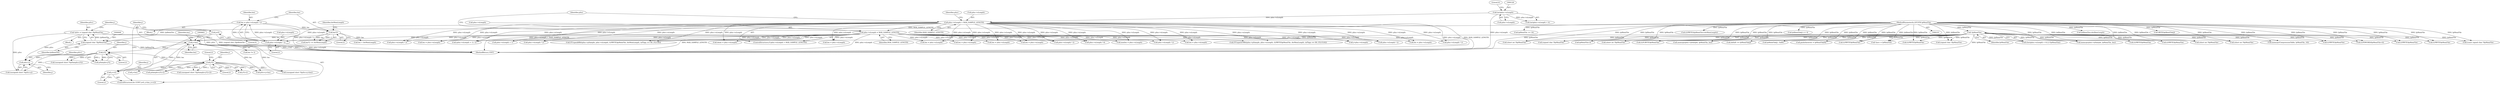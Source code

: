 digraph "0_gstreamer_bc2cdd57d549ab3ba59782e9b395d0cd683fd3ac@pointer" {
"1000673" [label="(Call,pSrc+j)"];
"1000643" [label="(Call,*pSrc = (signed char *)lpMemFile)"];
"1000645" [label="(Call,(signed char *)lpMemFile)"];
"1000131" [label="(Call,!lpMemFile)"];
"1000104" [label="(MethodParameterIn,LPCSTR lpMemFile)"];
"1000666" [label="(Call,j*2)"];
"1000653" [label="(Call,j<len)"];
"1000650" [label="(Call,j=0)"];
"1000656" [label="(Call,j+=2)"];
"1000683" [label="(Call,j*2)"];
"1000629" [label="(Call,len*2)"];
"1000620" [label="(Call,len = pIns->nLength * 2)"];
"1000622" [label="(Call,pIns->nLength * 2)"];
"1000141" [label="(Call,pIns->nLength = MAX_SAMPLE_LENGTH)"];
"1000136" [label="(Call,pIns->nLength > MAX_SAMPLE_LENGTH)"];
"1000125" [label="(Call,(int)pIns->nLength)"];
"1001510" [label="(Call,lpMemFile+dwMemLength)"];
"1000846" [label="(Call,(short int *)lpMemFile)"];
"1000696" [label="(Call,len *= 2)"];
"1000658" [label="(Literal,2)"];
"1002018" [label="(Call,len > dwMemLength)"];
"1000683" [label="(Call,j*2)"];
"1000316" [label="(Call,memcpy(CompressionTable, lpMemFile, 16))"];
"1000650" [label="(Call,j=0)"];
"1001740" [label="(Call,(LPBYTE)lpMemFile)"];
"1000145" [label="(Identifier,MAX_SAMPLE_LENGTH)"];
"1000347" [label="(Call,(BYTE)lpMemFile[j])"];
"1000248" [label="(Call,len = pIns->nLength)"];
"1000620" [label="(Call,len = pIns->nLength * 2)"];
"1000697" [label="(Identifier,len)"];
"1001567" [label="(Call,(LPBYTE)lpMemFile)"];
"1000645" [label="(Call,(signed char *)lpMemFile)"];
"1001502" [label="(Call,(LPBYTE)lpMemFile)"];
"1000967" [label="(Call,ITUnpack16Bit(pIns->pSample, pIns->nLength, (LPBYTE)lpMemFile, dwMemLength, (nFlags == RS_IT21516)))"];
"1001199" [label="(Call,(LPDWORD)(lpMemFile+4))"];
"1000132" [label="(Identifier,lpMemFile)"];
"1000573" [label="(Call,pIns->nLength * 2)"];
"1000633" [label="(Block,)"];
"1001212" [label="(Call,dmax = pIns->nLength)"];
"1000137" [label="(Call,pIns->nLength)"];
"1001017" [label="(Call,(LPBYTE)lpMemFile)"];
"1000656" [label="(Call,j+=2)"];
"1000998" [label="(Call,len = pIns->nLength)"];
"1000678" [label="(Call,(unsigned short *)(pSample+j*2+2))"];
"1000686" [label="(Literal,2)"];
"1000651" [label="(Identifier,j)"];
"1000141" [label="(Call,pIns->nLength = MAX_SAMPLE_LENGTH)"];
"1001700" [label="(Call,pIns->nLength * 6)"];
"1000202" [label="(Call,len = pIns->nLength)"];
"1001368" [label="(Call,j<pIns->nLength)"];
"1000666" [label="(Call,j*2)"];
"1000626" [label="(Literal,2)"];
"1000623" [label="(Call,pIns->nLength)"];
"1000655" [label="(Identifier,len)"];
"1000723" [label="(Call,len = pIns->nLength)"];
"1000127" [label="(Call,pIns->nLength)"];
"1000267" [label="(Call,(const signed char *)lpMemFile)"];
"1000691" [label="(Call,pSrc+j+len)"];
"1000422" [label="(Call,(short int *)lpMemFile)"];
"1001529" [label="(Call,pIns->nLength * 3)"];
"1001906" [label="(Call,len = pIns->nLength)"];
"1000674" [label="(Identifier,pSrc)"];
"1000622" [label="(Call,pIns->nLength * 2)"];
"1000124" [label="(Call,(int)pIns->nLength < 4)"];
"1000653" [label="(Call,j<len)"];
"1000199" [label="(Block,)"];
"1000459" [label="(Call,pIns->nLength * 2)"];
"1000667" [label="(Identifier,j)"];
"1000652" [label="(Literal,0)"];
"1001241" [label="(Call,pIns->nLength * 2)"];
"1000320" [label="(Call,lpMemFile += 16)"];
"1000632" [label="(Identifier,dwMemLength)"];
"1000662" [label="(Call,(unsigned short *)(pSample+j*2))"];
"1000594" [label="(Call,(short int *)lpMemFile)"];
"1000664" [label="(Call,pSample+j*2)"];
"1001089" [label="(Call,len = pIns->nLength)"];
"1000689" [label="(Call,(unsigned short *)(pSrc+j+len))"];
"1000628" [label="(Call,len*2 <= dwMemLength)"];
"1000125" [label="(Call,(int)pIns->nLength)"];
"1000539" [label="(Call,(signed char *)lpMemFile)"];
"1001201" [label="(Call,lpMemFile+4)"];
"1001108" [label="(Call,(short int *)lpMemFile)"];
"1000302" [label="(Call,(pIns->nLength + 1) / 2)"];
"1000685" [label="(Literal,2)"];
"1001925" [label="(Call,(LPCBYTE)lpMemFile)"];
"1001508" [label="(Call,(LPBYTE)(lpMemFile+dwMemLength))"];
"1000468" [label="(Call,memcpy(pIns->pSample, lpMemFile, len))"];
"1000303" [label="(Call,pIns->nLength + 1)"];
"1000671" [label="(Call,(unsigned short *)(pSrc+j))"];
"1000629" [label="(Call,len*2)"];
"1000621" [label="(Identifier,len)"];
"1001274" [label="(Call,delta8 += lpMemFile[j])"];
"1000675" [label="(Identifier,j)"];
"1000240" [label="(Call,lpMemFile[j] - 0x80)"];
"1001182" [label="(Call,packcharacter = lpMemFile[8])"];
"1000401" [label="(Call,pIns->nLength * 2)"];
"1000148" [label="(Identifier,pIns)"];
"1000142" [label="(Call,pIns->nLength)"];
"1000630" [label="(Identifier,len)"];
"1000952" [label="(Call,ITUnpack8Bit(pIns->pSample, pIns->nLength, (LPBYTE)lpMemFile, dwMemLength, (nFlags == RS_IT2158)))"];
"1000682" [label="(Call,j*2+2)"];
"1000143" [label="(Identifier,pIns)"];
"1000135" [label="(ControlStructure,if (pIns->nLength > MAX_SAMPLE_LENGTH))"];
"1000654" [label="(Identifier,j)"];
"1000693" [label="(Call,j+len)"];
"1000104" [label="(MethodParameterIn,LPCSTR lpMemFile)"];
"1000357" [label="(Call,lpMemFile[j] >> 4)"];
"1001337" [label="(Call,(LPBYTE)lpMemFile)"];
"1000838" [label="(Call,len = pIns->nLength)"];
"1001178" [label="(Call,*psrc = lpMemFile)"];
"1000684" [label="(Identifier,j)"];
"1000657" [label="(Identifier,j)"];
"1000123" [label="(Call,((int)pIns->nLength < 4) || (!lpMemFile))"];
"1000647" [label="(Identifier,lpMemFile)"];
"1000136" [label="(Call,pIns->nLength > MAX_SAMPLE_LENGTH)"];
"1002047" [label="(MethodReturn,UINT)"];
"1000644" [label="(Identifier,pSrc)"];
"1001995" [label="(Call,len = pIns->nLength)"];
"1000974" [label="(Call,(LPBYTE)lpMemFile)"];
"1000643" [label="(Call,*pSrc = (signed char *)lpMemFile)"];
"1000731" [label="(Call,(signed char *)lpMemFile)"];
"1000680" [label="(Call,pSample+j*2+2)"];
"1001485" [label="(Call,maxlen = pIns->nLength)"];
"1000668" [label="(Literal,2)"];
"1000130" [label="(Literal,4)"];
"1000509" [label="(Call,pIns->nLength * 2)"];
"1000648" [label="(ControlStructure,for (UINT j=0; j<len; j+=2))"];
"1000140" [label="(Identifier,MAX_SAMPLE_LENGTH)"];
"1002011" [label="(Call,memcpy(pIns->pSample, lpMemFile, len))"];
"1000959" [label="(Call,(LPBYTE)lpMemFile)"];
"1000631" [label="(Literal,2)"];
"1000131" [label="(Call,!lpMemFile)"];
"1000673" [label="(Call,pSrc+j)"];
"1000673" -> "1000671"  [label="AST: "];
"1000673" -> "1000675"  [label="CFG: "];
"1000674" -> "1000673"  [label="AST: "];
"1000675" -> "1000673"  [label="AST: "];
"1000671" -> "1000673"  [label="CFG: "];
"1000643" -> "1000673"  [label="DDG: pSrc"];
"1000666" -> "1000673"  [label="DDG: j"];
"1000643" -> "1000633"  [label="AST: "];
"1000643" -> "1000645"  [label="CFG: "];
"1000644" -> "1000643"  [label="AST: "];
"1000645" -> "1000643"  [label="AST: "];
"1000651" -> "1000643"  [label="CFG: "];
"1000643" -> "1002047"  [label="DDG: pSrc"];
"1000643" -> "1002047"  [label="DDG: (signed char *)lpMemFile"];
"1000645" -> "1000643"  [label="DDG: lpMemFile"];
"1000643" -> "1000671"  [label="DDG: pSrc"];
"1000645" -> "1000647"  [label="CFG: "];
"1000646" -> "1000645"  [label="AST: "];
"1000647" -> "1000645"  [label="AST: "];
"1000645" -> "1002047"  [label="DDG: lpMemFile"];
"1000131" -> "1000645"  [label="DDG: lpMemFile"];
"1000104" -> "1000645"  [label="DDG: lpMemFile"];
"1000131" -> "1000123"  [label="AST: "];
"1000131" -> "1000132"  [label="CFG: "];
"1000132" -> "1000131"  [label="AST: "];
"1000123" -> "1000131"  [label="CFG: "];
"1000131" -> "1002047"  [label="DDG: lpMemFile"];
"1000131" -> "1000123"  [label="DDG: lpMemFile"];
"1000104" -> "1000131"  [label="DDG: lpMemFile"];
"1000131" -> "1000240"  [label="DDG: lpMemFile"];
"1000131" -> "1000267"  [label="DDG: lpMemFile"];
"1000131" -> "1000316"  [label="DDG: lpMemFile"];
"1000131" -> "1000422"  [label="DDG: lpMemFile"];
"1000131" -> "1000468"  [label="DDG: lpMemFile"];
"1000131" -> "1000539"  [label="DDG: lpMemFile"];
"1000131" -> "1000594"  [label="DDG: lpMemFile"];
"1000131" -> "1000731"  [label="DDG: lpMemFile"];
"1000131" -> "1000846"  [label="DDG: lpMemFile"];
"1000131" -> "1000959"  [label="DDG: lpMemFile"];
"1000131" -> "1000974"  [label="DDG: lpMemFile"];
"1000131" -> "1001017"  [label="DDG: lpMemFile"];
"1000131" -> "1001108"  [label="DDG: lpMemFile"];
"1000131" -> "1001178"  [label="DDG: lpMemFile"];
"1000131" -> "1001182"  [label="DDG: lpMemFile"];
"1000131" -> "1001199"  [label="DDG: lpMemFile"];
"1000131" -> "1001201"  [label="DDG: lpMemFile"];
"1000131" -> "1001274"  [label="DDG: lpMemFile"];
"1000131" -> "1001337"  [label="DDG: lpMemFile"];
"1000131" -> "1001502"  [label="DDG: lpMemFile"];
"1000131" -> "1001567"  [label="DDG: lpMemFile"];
"1000131" -> "1001740"  [label="DDG: lpMemFile"];
"1000131" -> "1001925"  [label="DDG: lpMemFile"];
"1000131" -> "1002011"  [label="DDG: lpMemFile"];
"1000104" -> "1000101"  [label="AST: "];
"1000104" -> "1002047"  [label="DDG: lpMemFile"];
"1000104" -> "1000240"  [label="DDG: lpMemFile"];
"1000104" -> "1000267"  [label="DDG: lpMemFile"];
"1000104" -> "1000316"  [label="DDG: lpMemFile"];
"1000104" -> "1000320"  [label="DDG: lpMemFile"];
"1000104" -> "1000347"  [label="DDG: lpMemFile"];
"1000104" -> "1000357"  [label="DDG: lpMemFile"];
"1000104" -> "1000422"  [label="DDG: lpMemFile"];
"1000104" -> "1000468"  [label="DDG: lpMemFile"];
"1000104" -> "1000539"  [label="DDG: lpMemFile"];
"1000104" -> "1000594"  [label="DDG: lpMemFile"];
"1000104" -> "1000731"  [label="DDG: lpMemFile"];
"1000104" -> "1000846"  [label="DDG: lpMemFile"];
"1000104" -> "1000959"  [label="DDG: lpMemFile"];
"1000104" -> "1000974"  [label="DDG: lpMemFile"];
"1000104" -> "1001017"  [label="DDG: lpMemFile"];
"1000104" -> "1001108"  [label="DDG: lpMemFile"];
"1000104" -> "1001178"  [label="DDG: lpMemFile"];
"1000104" -> "1001182"  [label="DDG: lpMemFile"];
"1000104" -> "1001199"  [label="DDG: lpMemFile"];
"1000104" -> "1001201"  [label="DDG: lpMemFile"];
"1000104" -> "1001274"  [label="DDG: lpMemFile"];
"1000104" -> "1001337"  [label="DDG: lpMemFile"];
"1000104" -> "1001502"  [label="DDG: lpMemFile"];
"1000104" -> "1001508"  [label="DDG: lpMemFile"];
"1000104" -> "1001510"  [label="DDG: lpMemFile"];
"1000104" -> "1001567"  [label="DDG: lpMemFile"];
"1000104" -> "1001740"  [label="DDG: lpMemFile"];
"1000104" -> "1001925"  [label="DDG: lpMemFile"];
"1000104" -> "1002011"  [label="DDG: lpMemFile"];
"1000666" -> "1000664"  [label="AST: "];
"1000666" -> "1000668"  [label="CFG: "];
"1000667" -> "1000666"  [label="AST: "];
"1000668" -> "1000666"  [label="AST: "];
"1000664" -> "1000666"  [label="CFG: "];
"1000666" -> "1000662"  [label="DDG: j"];
"1000666" -> "1000662"  [label="DDG: 2"];
"1000666" -> "1000664"  [label="DDG: j"];
"1000666" -> "1000664"  [label="DDG: 2"];
"1000653" -> "1000666"  [label="DDG: j"];
"1000666" -> "1000671"  [label="DDG: j"];
"1000666" -> "1000683"  [label="DDG: j"];
"1000653" -> "1000648"  [label="AST: "];
"1000653" -> "1000655"  [label="CFG: "];
"1000654" -> "1000653"  [label="AST: "];
"1000655" -> "1000653"  [label="AST: "];
"1000663" -> "1000653"  [label="CFG: "];
"1000697" -> "1000653"  [label="CFG: "];
"1000653" -> "1002047"  [label="DDG: j<len"];
"1000653" -> "1002047"  [label="DDG: j"];
"1000650" -> "1000653"  [label="DDG: j"];
"1000656" -> "1000653"  [label="DDG: j"];
"1000629" -> "1000653"  [label="DDG: len"];
"1000653" -> "1000689"  [label="DDG: len"];
"1000653" -> "1000691"  [label="DDG: len"];
"1000653" -> "1000693"  [label="DDG: len"];
"1000653" -> "1000696"  [label="DDG: len"];
"1000650" -> "1000648"  [label="AST: "];
"1000650" -> "1000652"  [label="CFG: "];
"1000651" -> "1000650"  [label="AST: "];
"1000652" -> "1000650"  [label="AST: "];
"1000654" -> "1000650"  [label="CFG: "];
"1000656" -> "1000648"  [label="AST: "];
"1000656" -> "1000658"  [label="CFG: "];
"1000657" -> "1000656"  [label="AST: "];
"1000658" -> "1000656"  [label="AST: "];
"1000654" -> "1000656"  [label="CFG: "];
"1000683" -> "1000656"  [label="DDG: j"];
"1000683" -> "1000682"  [label="AST: "];
"1000683" -> "1000685"  [label="CFG: "];
"1000684" -> "1000683"  [label="AST: "];
"1000685" -> "1000683"  [label="AST: "];
"1000686" -> "1000683"  [label="CFG: "];
"1000683" -> "1000678"  [label="DDG: j"];
"1000683" -> "1000678"  [label="DDG: 2"];
"1000683" -> "1000680"  [label="DDG: j"];
"1000683" -> "1000680"  [label="DDG: 2"];
"1000683" -> "1000682"  [label="DDG: j"];
"1000683" -> "1000682"  [label="DDG: 2"];
"1000683" -> "1000689"  [label="DDG: j"];
"1000683" -> "1000691"  [label="DDG: j"];
"1000683" -> "1000693"  [label="DDG: j"];
"1000629" -> "1000628"  [label="AST: "];
"1000629" -> "1000631"  [label="CFG: "];
"1000630" -> "1000629"  [label="AST: "];
"1000631" -> "1000629"  [label="AST: "];
"1000632" -> "1000629"  [label="CFG: "];
"1000629" -> "1000628"  [label="DDG: len"];
"1000629" -> "1000628"  [label="DDG: 2"];
"1000620" -> "1000629"  [label="DDG: len"];
"1000629" -> "1002018"  [label="DDG: len"];
"1000620" -> "1000199"  [label="AST: "];
"1000620" -> "1000622"  [label="CFG: "];
"1000621" -> "1000620"  [label="AST: "];
"1000622" -> "1000620"  [label="AST: "];
"1000630" -> "1000620"  [label="CFG: "];
"1000620" -> "1002047"  [label="DDG: pIns->nLength * 2"];
"1000622" -> "1000620"  [label="DDG: pIns->nLength"];
"1000622" -> "1000620"  [label="DDG: 2"];
"1000622" -> "1000626"  [label="CFG: "];
"1000623" -> "1000622"  [label="AST: "];
"1000626" -> "1000622"  [label="AST: "];
"1000622" -> "1002047"  [label="DDG: pIns->nLength"];
"1000141" -> "1000622"  [label="DDG: pIns->nLength"];
"1000136" -> "1000622"  [label="DDG: pIns->nLength"];
"1000141" -> "1000135"  [label="AST: "];
"1000141" -> "1000145"  [label="CFG: "];
"1000142" -> "1000141"  [label="AST: "];
"1000145" -> "1000141"  [label="AST: "];
"1000148" -> "1000141"  [label="CFG: "];
"1000141" -> "1002047"  [label="DDG: pIns->nLength"];
"1000141" -> "1002047"  [label="DDG: MAX_SAMPLE_LENGTH"];
"1000136" -> "1000141"  [label="DDG: MAX_SAMPLE_LENGTH"];
"1000141" -> "1000202"  [label="DDG: pIns->nLength"];
"1000141" -> "1000248"  [label="DDG: pIns->nLength"];
"1000141" -> "1000302"  [label="DDG: pIns->nLength"];
"1000141" -> "1000303"  [label="DDG: pIns->nLength"];
"1000141" -> "1000401"  [label="DDG: pIns->nLength"];
"1000141" -> "1000459"  [label="DDG: pIns->nLength"];
"1000141" -> "1000509"  [label="DDG: pIns->nLength"];
"1000141" -> "1000573"  [label="DDG: pIns->nLength"];
"1000141" -> "1000723"  [label="DDG: pIns->nLength"];
"1000141" -> "1000838"  [label="DDG: pIns->nLength"];
"1000141" -> "1000952"  [label="DDG: pIns->nLength"];
"1000141" -> "1000967"  [label="DDG: pIns->nLength"];
"1000141" -> "1000998"  [label="DDG: pIns->nLength"];
"1000141" -> "1001089"  [label="DDG: pIns->nLength"];
"1000141" -> "1001212"  [label="DDG: pIns->nLength"];
"1000141" -> "1001241"  [label="DDG: pIns->nLength"];
"1000141" -> "1001368"  [label="DDG: pIns->nLength"];
"1000141" -> "1001485"  [label="DDG: pIns->nLength"];
"1000141" -> "1001529"  [label="DDG: pIns->nLength"];
"1000141" -> "1001700"  [label="DDG: pIns->nLength"];
"1000141" -> "1001906"  [label="DDG: pIns->nLength"];
"1000141" -> "1001995"  [label="DDG: pIns->nLength"];
"1000136" -> "1000135"  [label="AST: "];
"1000136" -> "1000140"  [label="CFG: "];
"1000137" -> "1000136"  [label="AST: "];
"1000140" -> "1000136"  [label="AST: "];
"1000143" -> "1000136"  [label="CFG: "];
"1000148" -> "1000136"  [label="CFG: "];
"1000136" -> "1002047"  [label="DDG: MAX_SAMPLE_LENGTH"];
"1000136" -> "1002047"  [label="DDG: pIns->nLength > MAX_SAMPLE_LENGTH"];
"1000136" -> "1002047"  [label="DDG: pIns->nLength"];
"1000125" -> "1000136"  [label="DDG: pIns->nLength"];
"1000136" -> "1000202"  [label="DDG: pIns->nLength"];
"1000136" -> "1000248"  [label="DDG: pIns->nLength"];
"1000136" -> "1000302"  [label="DDG: pIns->nLength"];
"1000136" -> "1000303"  [label="DDG: pIns->nLength"];
"1000136" -> "1000401"  [label="DDG: pIns->nLength"];
"1000136" -> "1000459"  [label="DDG: pIns->nLength"];
"1000136" -> "1000509"  [label="DDG: pIns->nLength"];
"1000136" -> "1000573"  [label="DDG: pIns->nLength"];
"1000136" -> "1000723"  [label="DDG: pIns->nLength"];
"1000136" -> "1000838"  [label="DDG: pIns->nLength"];
"1000136" -> "1000952"  [label="DDG: pIns->nLength"];
"1000136" -> "1000967"  [label="DDG: pIns->nLength"];
"1000136" -> "1000998"  [label="DDG: pIns->nLength"];
"1000136" -> "1001089"  [label="DDG: pIns->nLength"];
"1000136" -> "1001212"  [label="DDG: pIns->nLength"];
"1000136" -> "1001241"  [label="DDG: pIns->nLength"];
"1000136" -> "1001368"  [label="DDG: pIns->nLength"];
"1000136" -> "1001485"  [label="DDG: pIns->nLength"];
"1000136" -> "1001529"  [label="DDG: pIns->nLength"];
"1000136" -> "1001700"  [label="DDG: pIns->nLength"];
"1000136" -> "1001906"  [label="DDG: pIns->nLength"];
"1000136" -> "1001995"  [label="DDG: pIns->nLength"];
"1000125" -> "1000124"  [label="AST: "];
"1000125" -> "1000127"  [label="CFG: "];
"1000126" -> "1000125"  [label="AST: "];
"1000127" -> "1000125"  [label="AST: "];
"1000130" -> "1000125"  [label="CFG: "];
"1000125" -> "1002047"  [label="DDG: pIns->nLength"];
"1000125" -> "1000124"  [label="DDG: pIns->nLength"];
}
